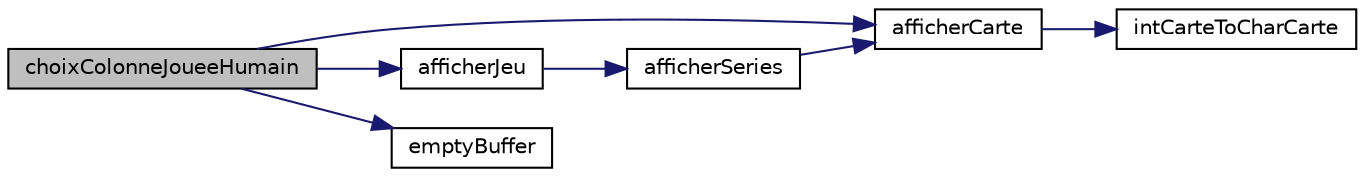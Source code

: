 digraph "choixColonneJoueeHumain"
{
 // INTERACTIVE_SVG=YES
 // LATEX_PDF_SIZE
  edge [fontname="Helvetica",fontsize="10",labelfontname="Helvetica",labelfontsize="10"];
  node [fontname="Helvetica",fontsize="10",shape=record];
  rankdir="LR";
  Node1 [label="choixColonneJoueeHumain",height=0.2,width=0.4,color="black", fillcolor="grey75", style="filled", fontcolor="black",tooltip=": Permet de choisir la colonne de l'humain"];
  Node1 -> Node2 [color="midnightblue",fontsize="10",style="solid",fontname="Helvetica"];
  Node2 [label="afficherCarte",height=0.2,width=0.4,color="black", fillcolor="white", style="filled",URL="$affichage_8c.html#ac6afda7e0a3b7e4947d585fdd27bd293",tooltip="Affiche une carte de manière différente en fonction de son état."];
  Node2 -> Node3 [color="midnightblue",fontsize="10",style="solid",fontname="Helvetica"];
  Node3 [label="intCarteToCharCarte",height=0.2,width=0.4,color="black", fillcolor="white", style="filled",URL="$jeu_8c.html#aaafffa208510d93f7593d9420bad974e",tooltip=": Permet de renvoyer un char \"  1 \" ou \" 10\" selon le int envoyé"];
  Node1 -> Node4 [color="midnightblue",fontsize="10",style="solid",fontname="Helvetica"];
  Node4 [label="afficherJeu",height=0.2,width=0.4,color="black", fillcolor="white", style="filled",URL="$affichage_8c.html#ad8ae09f714faa41165f30307ae3c7cae",tooltip=": Permet d'afficher le jeu"];
  Node4 -> Node5 [color="midnightblue",fontsize="10",style="solid",fontname="Helvetica"];
  Node5 [label="afficherSeries",height=0.2,width=0.4,color="black", fillcolor="white", style="filled",URL="$affichage_8c.html#a8649ef826466c9bdf91bd3d2478e2f93",tooltip=": Permet d'afficher toute les series"];
  Node5 -> Node2 [color="midnightblue",fontsize="10",style="solid",fontname="Helvetica"];
  Node1 -> Node6 [color="midnightblue",fontsize="10",style="solid",fontname="Helvetica"];
  Node6 [label="emptyBuffer",height=0.2,width=0.4,color="black", fillcolor="white", style="filled",URL="$jeu_8c.html#a7f81010b16aca3478a4926194a324382",tooltip="Vide le buffer après une saisie."];
}
